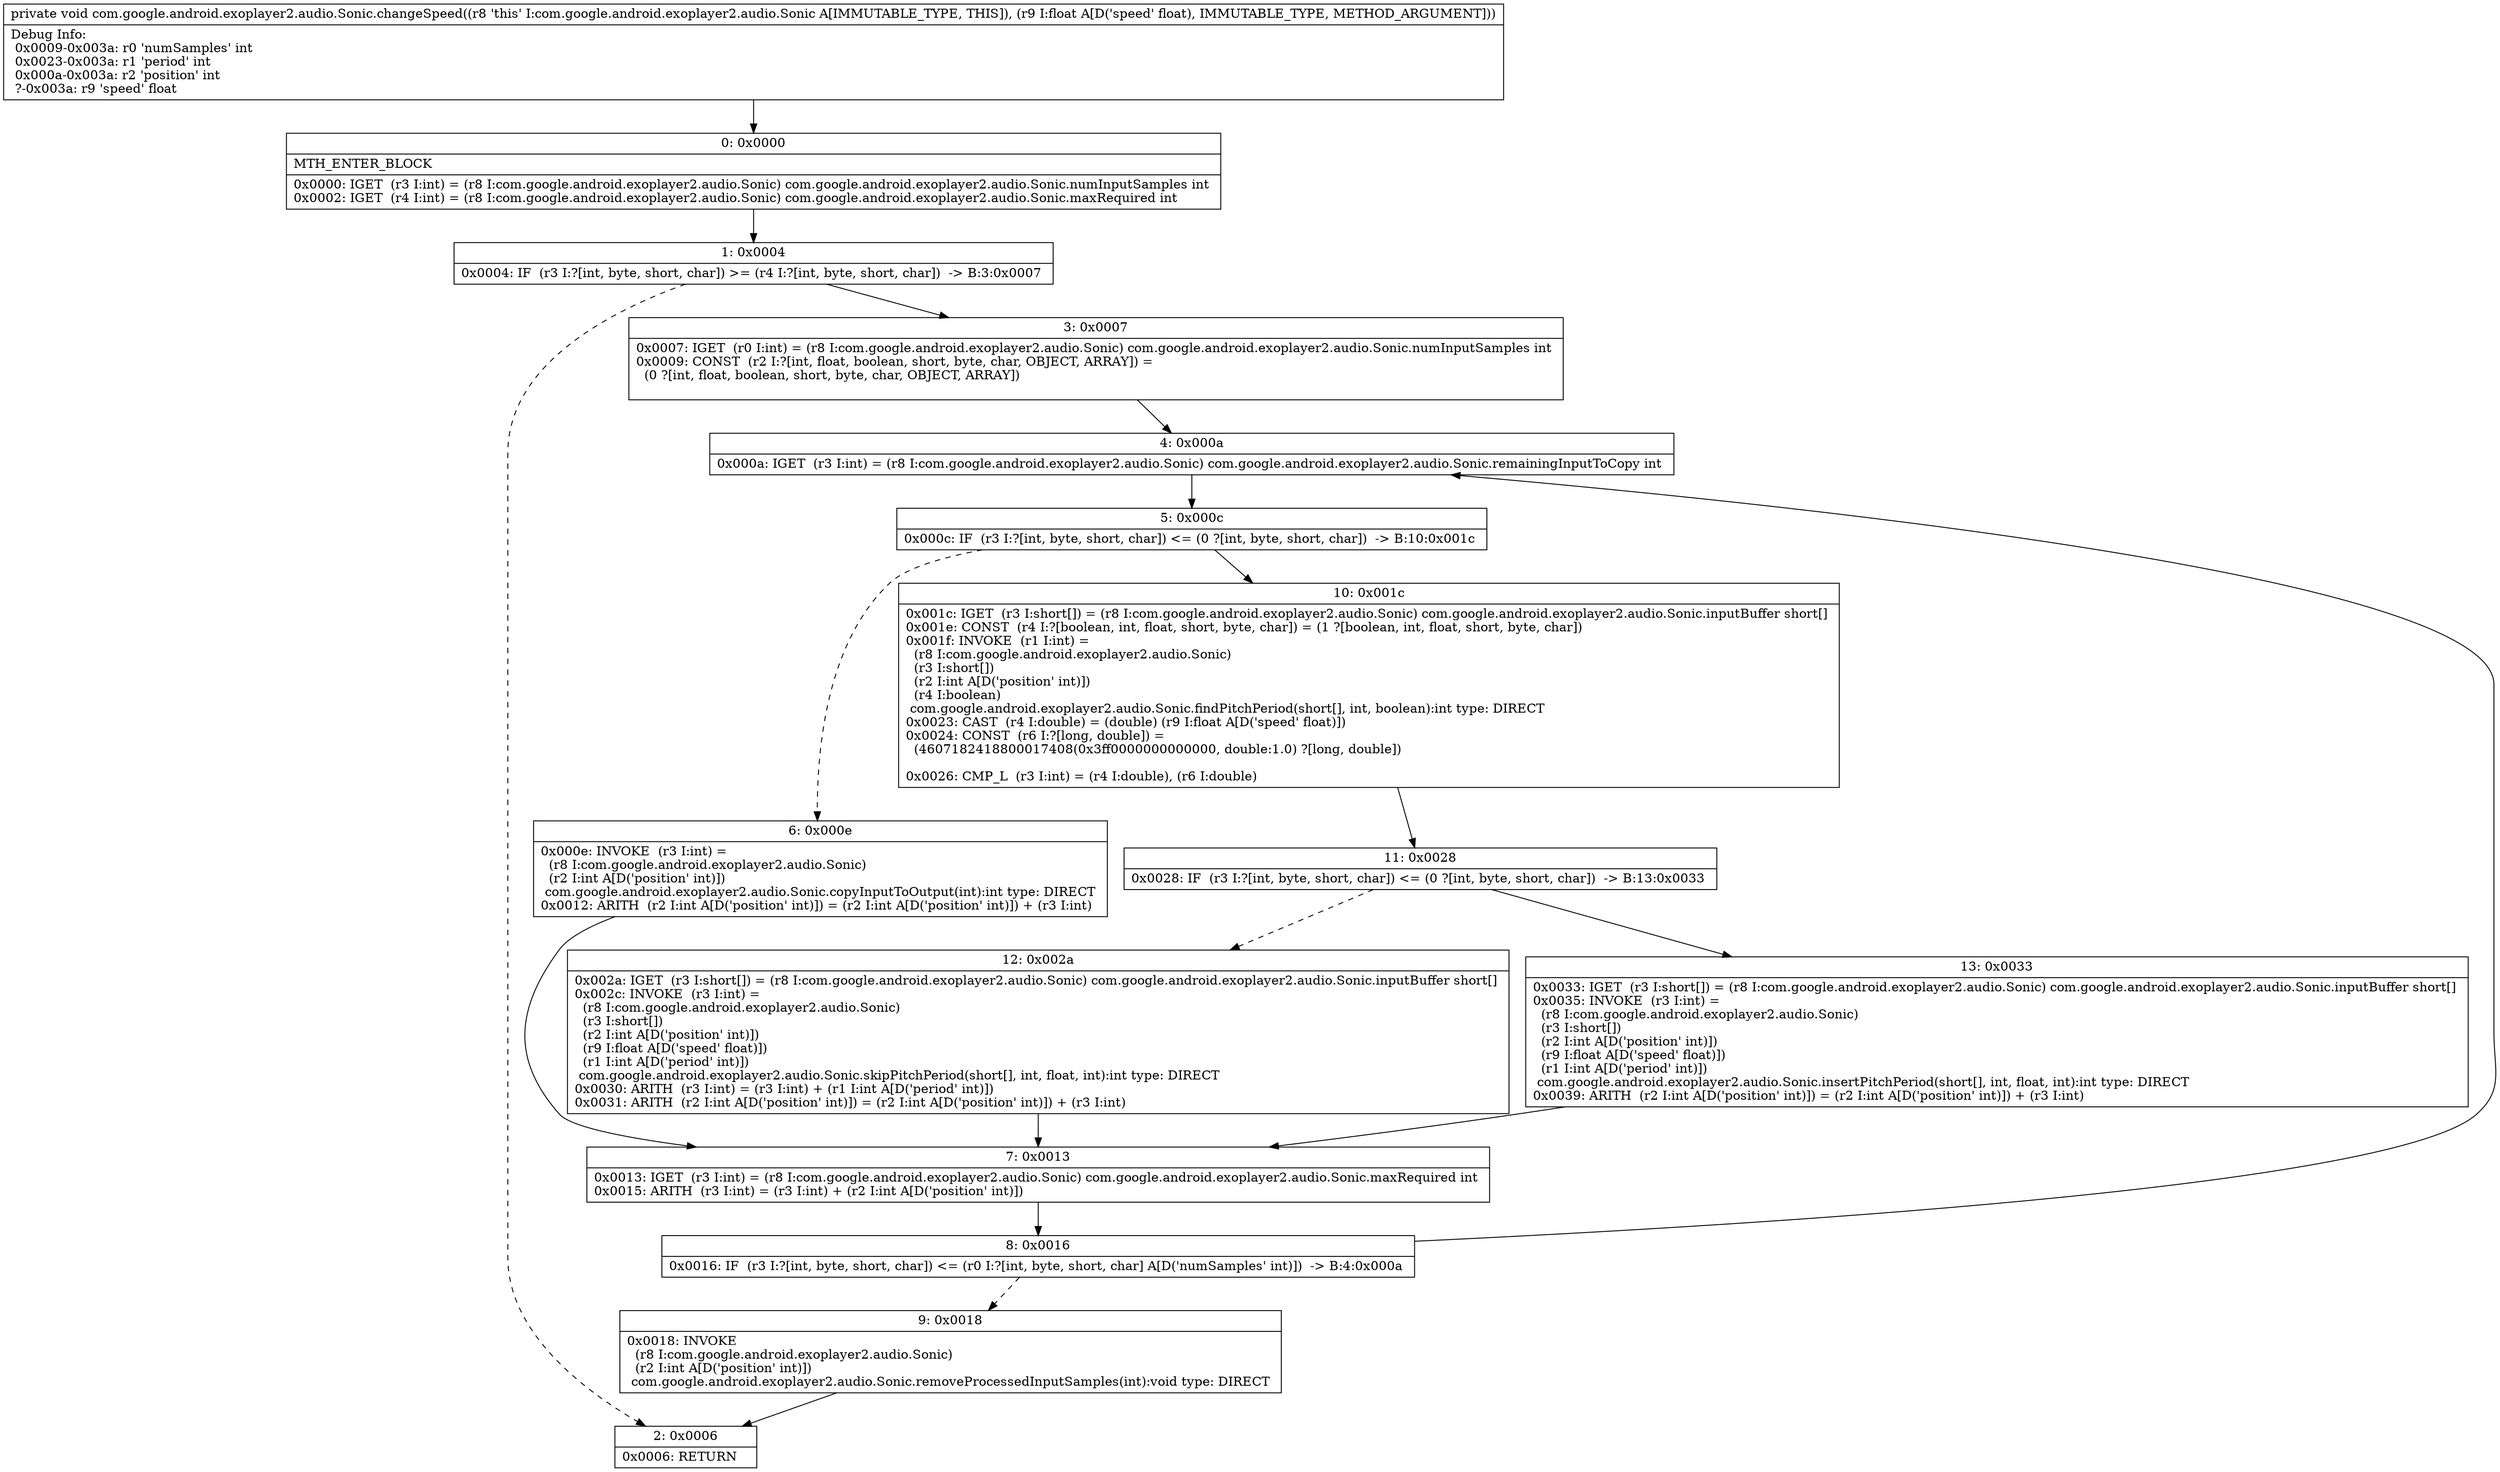 digraph "CFG forcom.google.android.exoplayer2.audio.Sonic.changeSpeed(F)V" {
Node_0 [shape=record,label="{0\:\ 0x0000|MTH_ENTER_BLOCK\l|0x0000: IGET  (r3 I:int) = (r8 I:com.google.android.exoplayer2.audio.Sonic) com.google.android.exoplayer2.audio.Sonic.numInputSamples int \l0x0002: IGET  (r4 I:int) = (r8 I:com.google.android.exoplayer2.audio.Sonic) com.google.android.exoplayer2.audio.Sonic.maxRequired int \l}"];
Node_1 [shape=record,label="{1\:\ 0x0004|0x0004: IF  (r3 I:?[int, byte, short, char]) \>= (r4 I:?[int, byte, short, char])  \-\> B:3:0x0007 \l}"];
Node_2 [shape=record,label="{2\:\ 0x0006|0x0006: RETURN   \l}"];
Node_3 [shape=record,label="{3\:\ 0x0007|0x0007: IGET  (r0 I:int) = (r8 I:com.google.android.exoplayer2.audio.Sonic) com.google.android.exoplayer2.audio.Sonic.numInputSamples int \l0x0009: CONST  (r2 I:?[int, float, boolean, short, byte, char, OBJECT, ARRAY]) = \l  (0 ?[int, float, boolean, short, byte, char, OBJECT, ARRAY])\l \l}"];
Node_4 [shape=record,label="{4\:\ 0x000a|0x000a: IGET  (r3 I:int) = (r8 I:com.google.android.exoplayer2.audio.Sonic) com.google.android.exoplayer2.audio.Sonic.remainingInputToCopy int \l}"];
Node_5 [shape=record,label="{5\:\ 0x000c|0x000c: IF  (r3 I:?[int, byte, short, char]) \<= (0 ?[int, byte, short, char])  \-\> B:10:0x001c \l}"];
Node_6 [shape=record,label="{6\:\ 0x000e|0x000e: INVOKE  (r3 I:int) = \l  (r8 I:com.google.android.exoplayer2.audio.Sonic)\l  (r2 I:int A[D('position' int)])\l com.google.android.exoplayer2.audio.Sonic.copyInputToOutput(int):int type: DIRECT \l0x0012: ARITH  (r2 I:int A[D('position' int)]) = (r2 I:int A[D('position' int)]) + (r3 I:int) \l}"];
Node_7 [shape=record,label="{7\:\ 0x0013|0x0013: IGET  (r3 I:int) = (r8 I:com.google.android.exoplayer2.audio.Sonic) com.google.android.exoplayer2.audio.Sonic.maxRequired int \l0x0015: ARITH  (r3 I:int) = (r3 I:int) + (r2 I:int A[D('position' int)]) \l}"];
Node_8 [shape=record,label="{8\:\ 0x0016|0x0016: IF  (r3 I:?[int, byte, short, char]) \<= (r0 I:?[int, byte, short, char] A[D('numSamples' int)])  \-\> B:4:0x000a \l}"];
Node_9 [shape=record,label="{9\:\ 0x0018|0x0018: INVOKE  \l  (r8 I:com.google.android.exoplayer2.audio.Sonic)\l  (r2 I:int A[D('position' int)])\l com.google.android.exoplayer2.audio.Sonic.removeProcessedInputSamples(int):void type: DIRECT \l}"];
Node_10 [shape=record,label="{10\:\ 0x001c|0x001c: IGET  (r3 I:short[]) = (r8 I:com.google.android.exoplayer2.audio.Sonic) com.google.android.exoplayer2.audio.Sonic.inputBuffer short[] \l0x001e: CONST  (r4 I:?[boolean, int, float, short, byte, char]) = (1 ?[boolean, int, float, short, byte, char]) \l0x001f: INVOKE  (r1 I:int) = \l  (r8 I:com.google.android.exoplayer2.audio.Sonic)\l  (r3 I:short[])\l  (r2 I:int A[D('position' int)])\l  (r4 I:boolean)\l com.google.android.exoplayer2.audio.Sonic.findPitchPeriod(short[], int, boolean):int type: DIRECT \l0x0023: CAST  (r4 I:double) = (double) (r9 I:float A[D('speed' float)]) \l0x0024: CONST  (r6 I:?[long, double]) = \l  (4607182418800017408(0x3ff0000000000000, double:1.0) ?[long, double])\l \l0x0026: CMP_L  (r3 I:int) = (r4 I:double), (r6 I:double) \l}"];
Node_11 [shape=record,label="{11\:\ 0x0028|0x0028: IF  (r3 I:?[int, byte, short, char]) \<= (0 ?[int, byte, short, char])  \-\> B:13:0x0033 \l}"];
Node_12 [shape=record,label="{12\:\ 0x002a|0x002a: IGET  (r3 I:short[]) = (r8 I:com.google.android.exoplayer2.audio.Sonic) com.google.android.exoplayer2.audio.Sonic.inputBuffer short[] \l0x002c: INVOKE  (r3 I:int) = \l  (r8 I:com.google.android.exoplayer2.audio.Sonic)\l  (r3 I:short[])\l  (r2 I:int A[D('position' int)])\l  (r9 I:float A[D('speed' float)])\l  (r1 I:int A[D('period' int)])\l com.google.android.exoplayer2.audio.Sonic.skipPitchPeriod(short[], int, float, int):int type: DIRECT \l0x0030: ARITH  (r3 I:int) = (r3 I:int) + (r1 I:int A[D('period' int)]) \l0x0031: ARITH  (r2 I:int A[D('position' int)]) = (r2 I:int A[D('position' int)]) + (r3 I:int) \l}"];
Node_13 [shape=record,label="{13\:\ 0x0033|0x0033: IGET  (r3 I:short[]) = (r8 I:com.google.android.exoplayer2.audio.Sonic) com.google.android.exoplayer2.audio.Sonic.inputBuffer short[] \l0x0035: INVOKE  (r3 I:int) = \l  (r8 I:com.google.android.exoplayer2.audio.Sonic)\l  (r3 I:short[])\l  (r2 I:int A[D('position' int)])\l  (r9 I:float A[D('speed' float)])\l  (r1 I:int A[D('period' int)])\l com.google.android.exoplayer2.audio.Sonic.insertPitchPeriod(short[], int, float, int):int type: DIRECT \l0x0039: ARITH  (r2 I:int A[D('position' int)]) = (r2 I:int A[D('position' int)]) + (r3 I:int) \l}"];
MethodNode[shape=record,label="{private void com.google.android.exoplayer2.audio.Sonic.changeSpeed((r8 'this' I:com.google.android.exoplayer2.audio.Sonic A[IMMUTABLE_TYPE, THIS]), (r9 I:float A[D('speed' float), IMMUTABLE_TYPE, METHOD_ARGUMENT]))  | Debug Info:\l  0x0009\-0x003a: r0 'numSamples' int\l  0x0023\-0x003a: r1 'period' int\l  0x000a\-0x003a: r2 'position' int\l  ?\-0x003a: r9 'speed' float\l}"];
MethodNode -> Node_0;
Node_0 -> Node_1;
Node_1 -> Node_2[style=dashed];
Node_1 -> Node_3;
Node_3 -> Node_4;
Node_4 -> Node_5;
Node_5 -> Node_6[style=dashed];
Node_5 -> Node_10;
Node_6 -> Node_7;
Node_7 -> Node_8;
Node_8 -> Node_4;
Node_8 -> Node_9[style=dashed];
Node_9 -> Node_2;
Node_10 -> Node_11;
Node_11 -> Node_12[style=dashed];
Node_11 -> Node_13;
Node_12 -> Node_7;
Node_13 -> Node_7;
}

